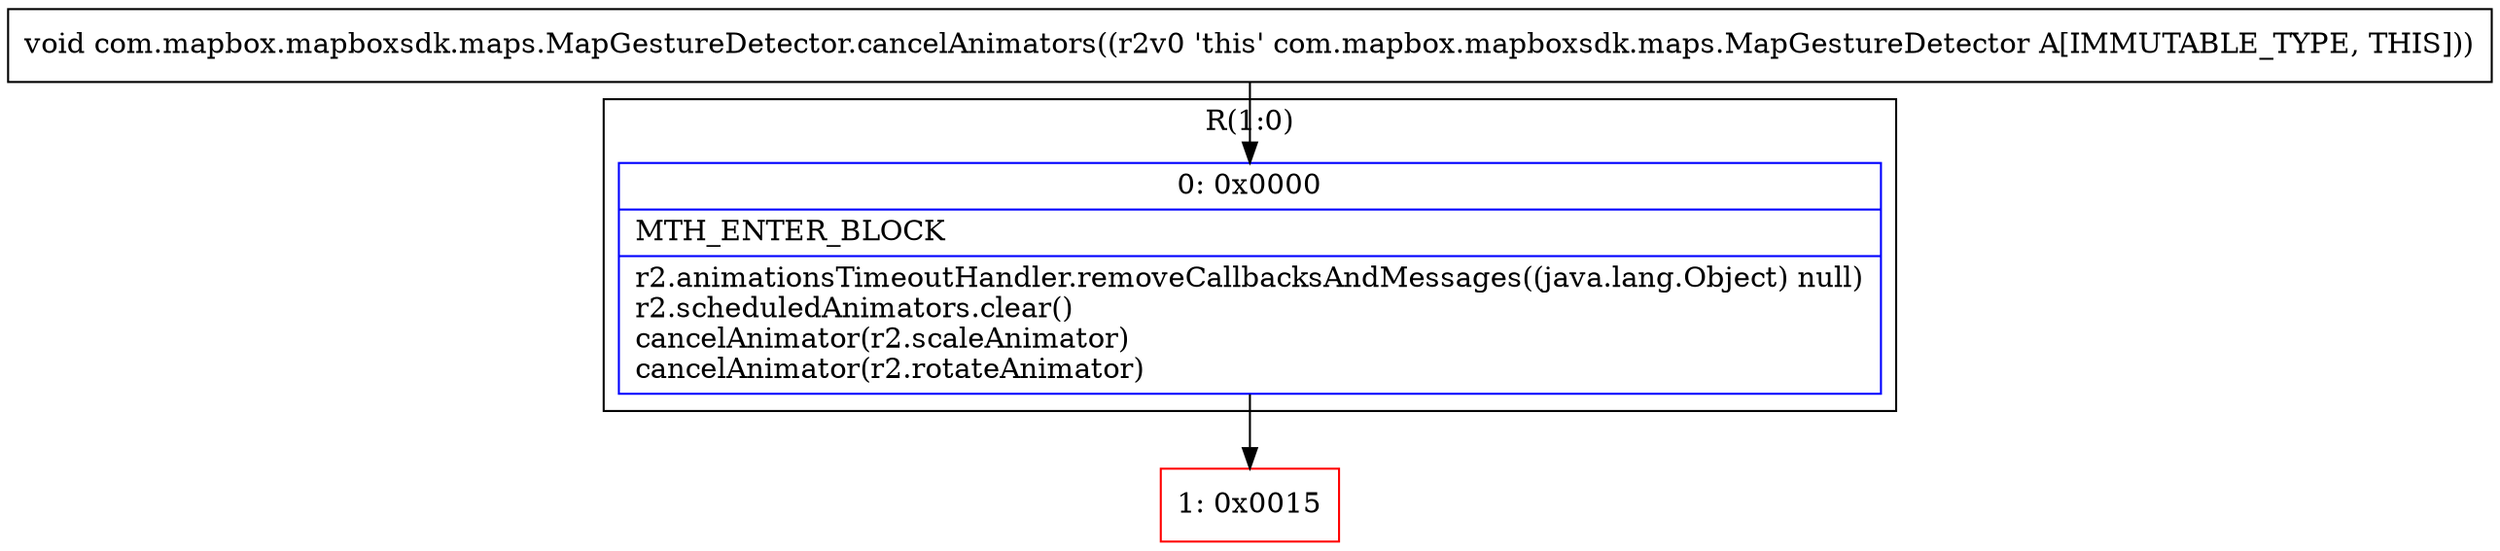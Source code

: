 digraph "CFG forcom.mapbox.mapboxsdk.maps.MapGestureDetector.cancelAnimators()V" {
subgraph cluster_Region_1788385889 {
label = "R(1:0)";
node [shape=record,color=blue];
Node_0 [shape=record,label="{0\:\ 0x0000|MTH_ENTER_BLOCK\l|r2.animationsTimeoutHandler.removeCallbacksAndMessages((java.lang.Object) null)\lr2.scheduledAnimators.clear()\lcancelAnimator(r2.scaleAnimator)\lcancelAnimator(r2.rotateAnimator)\l}"];
}
Node_1 [shape=record,color=red,label="{1\:\ 0x0015}"];
MethodNode[shape=record,label="{void com.mapbox.mapboxsdk.maps.MapGestureDetector.cancelAnimators((r2v0 'this' com.mapbox.mapboxsdk.maps.MapGestureDetector A[IMMUTABLE_TYPE, THIS])) }"];
MethodNode -> Node_0;
Node_0 -> Node_1;
}

